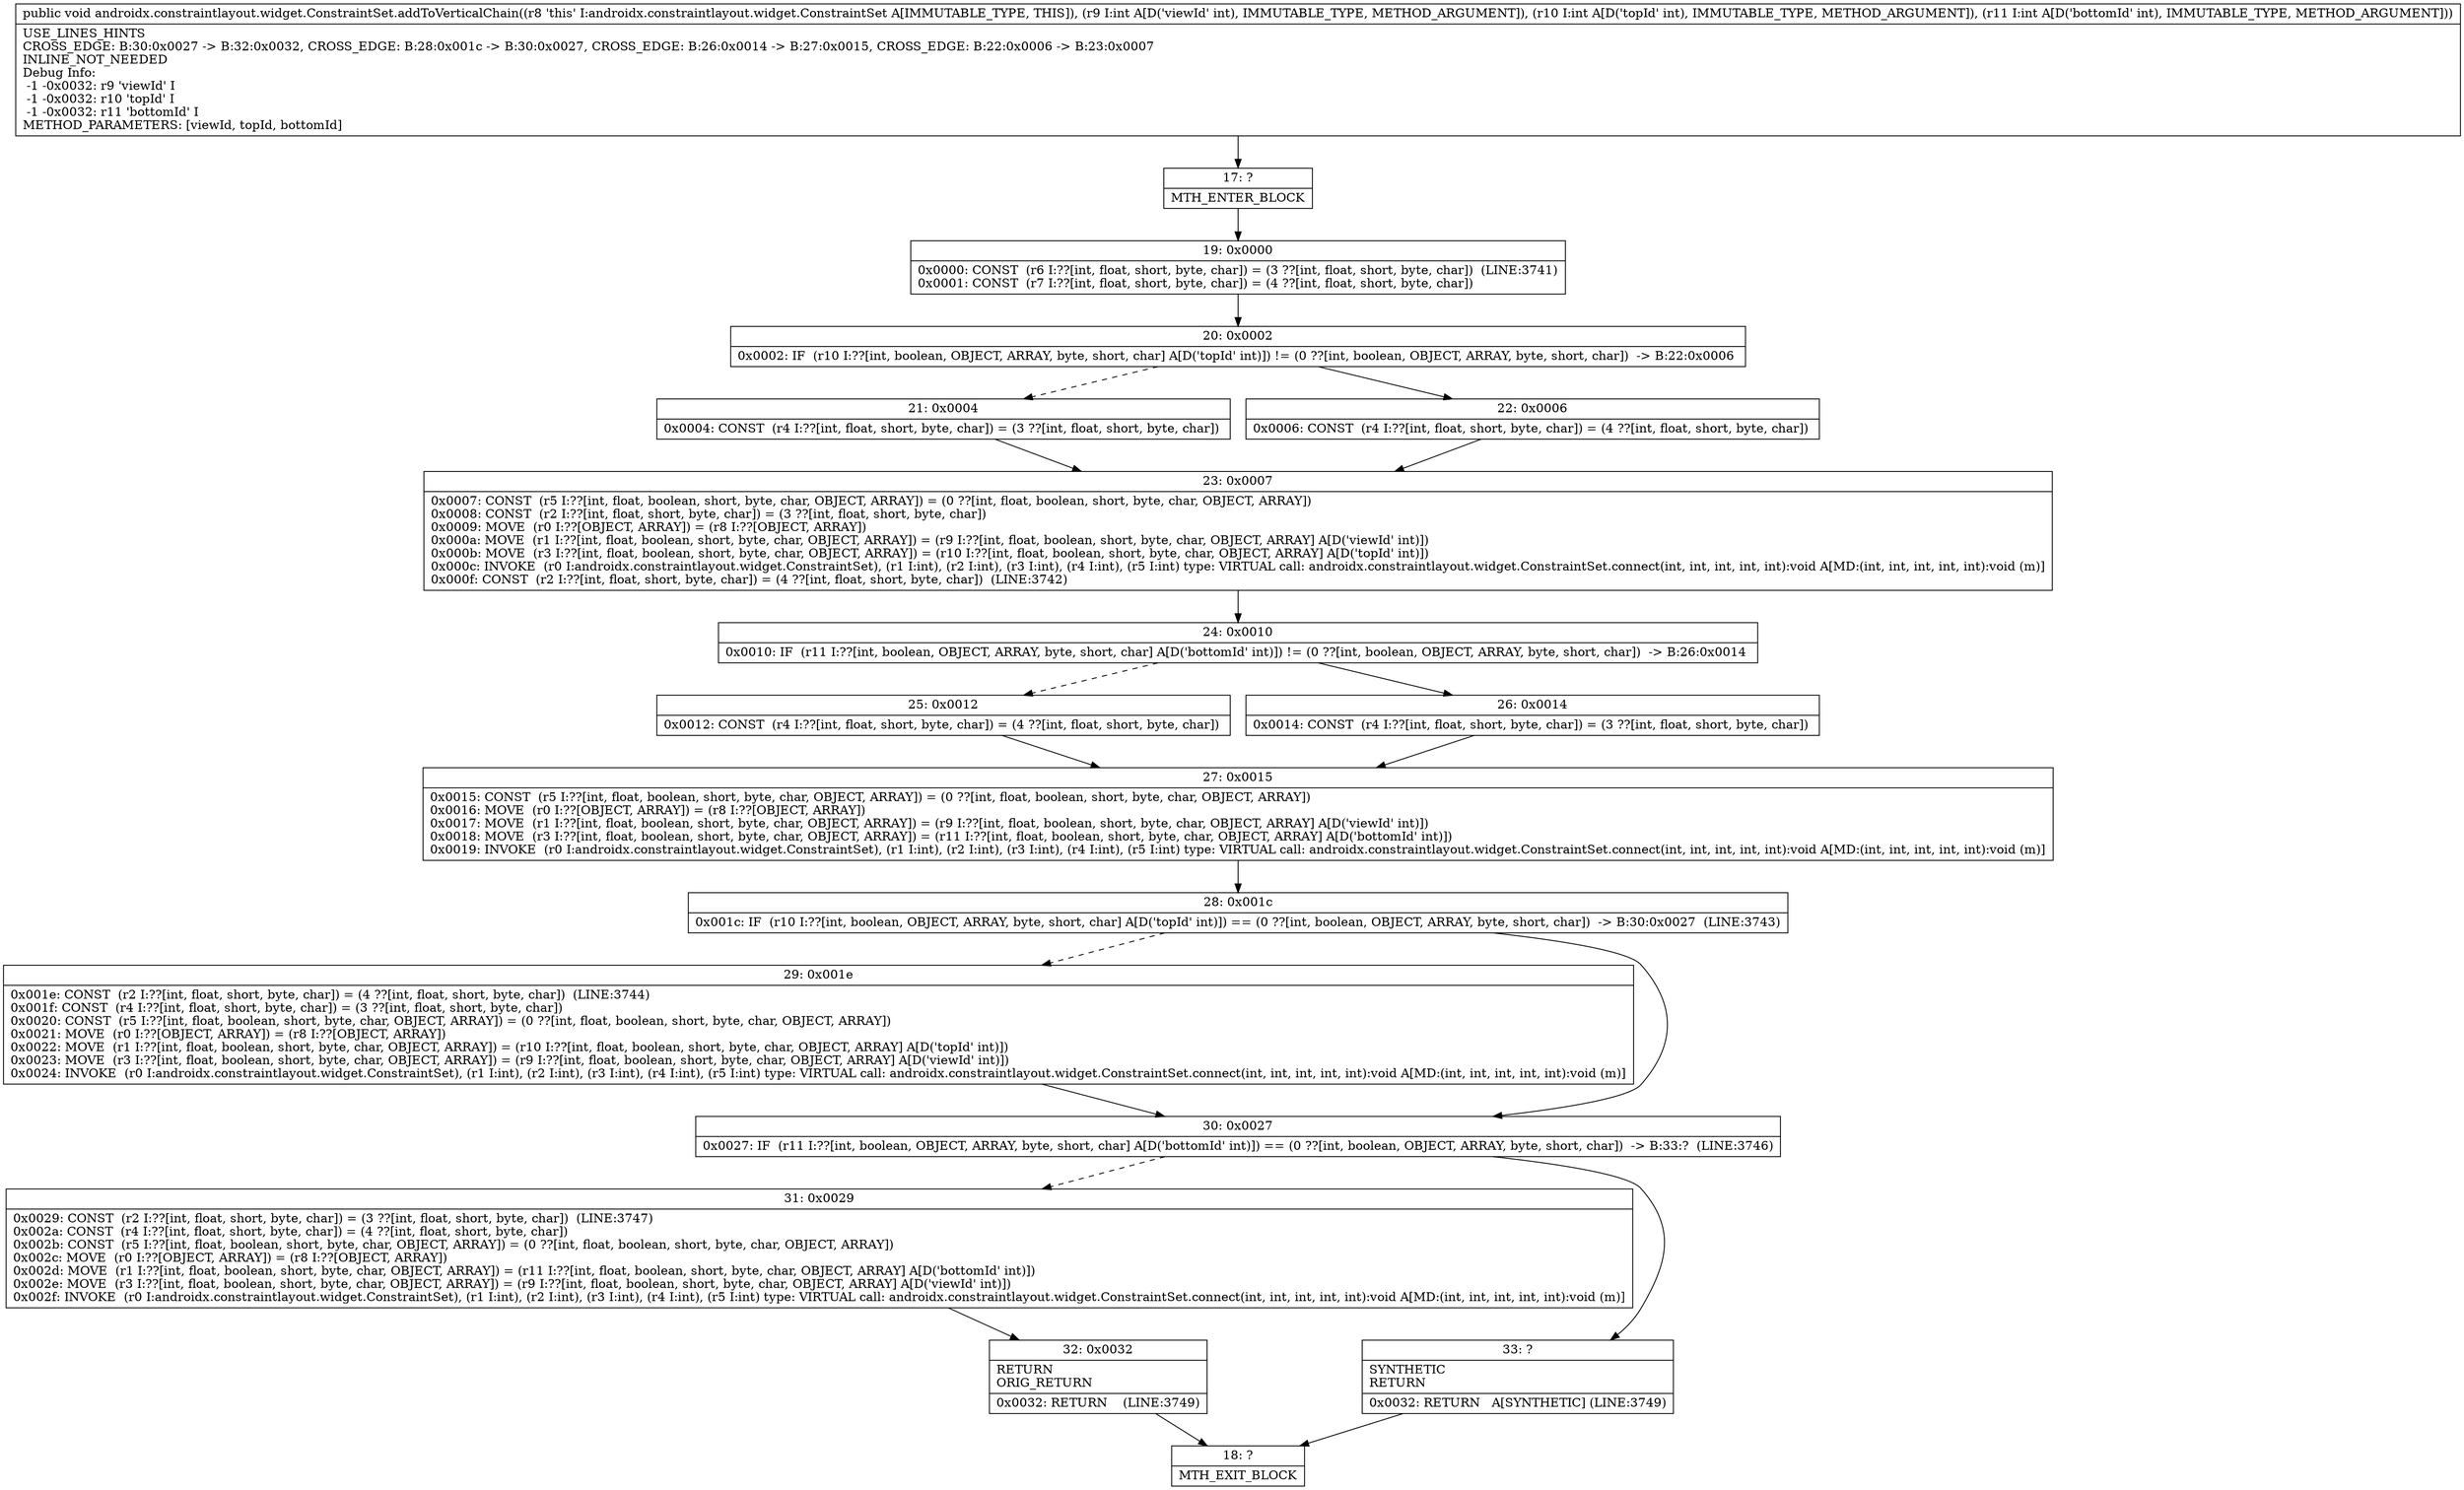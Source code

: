 digraph "CFG forandroidx.constraintlayout.widget.ConstraintSet.addToVerticalChain(III)V" {
Node_17 [shape=record,label="{17\:\ ?|MTH_ENTER_BLOCK\l}"];
Node_19 [shape=record,label="{19\:\ 0x0000|0x0000: CONST  (r6 I:??[int, float, short, byte, char]) = (3 ??[int, float, short, byte, char])  (LINE:3741)\l0x0001: CONST  (r7 I:??[int, float, short, byte, char]) = (4 ??[int, float, short, byte, char]) \l}"];
Node_20 [shape=record,label="{20\:\ 0x0002|0x0002: IF  (r10 I:??[int, boolean, OBJECT, ARRAY, byte, short, char] A[D('topId' int)]) != (0 ??[int, boolean, OBJECT, ARRAY, byte, short, char])  \-\> B:22:0x0006 \l}"];
Node_21 [shape=record,label="{21\:\ 0x0004|0x0004: CONST  (r4 I:??[int, float, short, byte, char]) = (3 ??[int, float, short, byte, char]) \l}"];
Node_23 [shape=record,label="{23\:\ 0x0007|0x0007: CONST  (r5 I:??[int, float, boolean, short, byte, char, OBJECT, ARRAY]) = (0 ??[int, float, boolean, short, byte, char, OBJECT, ARRAY]) \l0x0008: CONST  (r2 I:??[int, float, short, byte, char]) = (3 ??[int, float, short, byte, char]) \l0x0009: MOVE  (r0 I:??[OBJECT, ARRAY]) = (r8 I:??[OBJECT, ARRAY]) \l0x000a: MOVE  (r1 I:??[int, float, boolean, short, byte, char, OBJECT, ARRAY]) = (r9 I:??[int, float, boolean, short, byte, char, OBJECT, ARRAY] A[D('viewId' int)]) \l0x000b: MOVE  (r3 I:??[int, float, boolean, short, byte, char, OBJECT, ARRAY]) = (r10 I:??[int, float, boolean, short, byte, char, OBJECT, ARRAY] A[D('topId' int)]) \l0x000c: INVOKE  (r0 I:androidx.constraintlayout.widget.ConstraintSet), (r1 I:int), (r2 I:int), (r3 I:int), (r4 I:int), (r5 I:int) type: VIRTUAL call: androidx.constraintlayout.widget.ConstraintSet.connect(int, int, int, int, int):void A[MD:(int, int, int, int, int):void (m)]\l0x000f: CONST  (r2 I:??[int, float, short, byte, char]) = (4 ??[int, float, short, byte, char])  (LINE:3742)\l}"];
Node_24 [shape=record,label="{24\:\ 0x0010|0x0010: IF  (r11 I:??[int, boolean, OBJECT, ARRAY, byte, short, char] A[D('bottomId' int)]) != (0 ??[int, boolean, OBJECT, ARRAY, byte, short, char])  \-\> B:26:0x0014 \l}"];
Node_25 [shape=record,label="{25\:\ 0x0012|0x0012: CONST  (r4 I:??[int, float, short, byte, char]) = (4 ??[int, float, short, byte, char]) \l}"];
Node_27 [shape=record,label="{27\:\ 0x0015|0x0015: CONST  (r5 I:??[int, float, boolean, short, byte, char, OBJECT, ARRAY]) = (0 ??[int, float, boolean, short, byte, char, OBJECT, ARRAY]) \l0x0016: MOVE  (r0 I:??[OBJECT, ARRAY]) = (r8 I:??[OBJECT, ARRAY]) \l0x0017: MOVE  (r1 I:??[int, float, boolean, short, byte, char, OBJECT, ARRAY]) = (r9 I:??[int, float, boolean, short, byte, char, OBJECT, ARRAY] A[D('viewId' int)]) \l0x0018: MOVE  (r3 I:??[int, float, boolean, short, byte, char, OBJECT, ARRAY]) = (r11 I:??[int, float, boolean, short, byte, char, OBJECT, ARRAY] A[D('bottomId' int)]) \l0x0019: INVOKE  (r0 I:androidx.constraintlayout.widget.ConstraintSet), (r1 I:int), (r2 I:int), (r3 I:int), (r4 I:int), (r5 I:int) type: VIRTUAL call: androidx.constraintlayout.widget.ConstraintSet.connect(int, int, int, int, int):void A[MD:(int, int, int, int, int):void (m)]\l}"];
Node_28 [shape=record,label="{28\:\ 0x001c|0x001c: IF  (r10 I:??[int, boolean, OBJECT, ARRAY, byte, short, char] A[D('topId' int)]) == (0 ??[int, boolean, OBJECT, ARRAY, byte, short, char])  \-\> B:30:0x0027  (LINE:3743)\l}"];
Node_29 [shape=record,label="{29\:\ 0x001e|0x001e: CONST  (r2 I:??[int, float, short, byte, char]) = (4 ??[int, float, short, byte, char])  (LINE:3744)\l0x001f: CONST  (r4 I:??[int, float, short, byte, char]) = (3 ??[int, float, short, byte, char]) \l0x0020: CONST  (r5 I:??[int, float, boolean, short, byte, char, OBJECT, ARRAY]) = (0 ??[int, float, boolean, short, byte, char, OBJECT, ARRAY]) \l0x0021: MOVE  (r0 I:??[OBJECT, ARRAY]) = (r8 I:??[OBJECT, ARRAY]) \l0x0022: MOVE  (r1 I:??[int, float, boolean, short, byte, char, OBJECT, ARRAY]) = (r10 I:??[int, float, boolean, short, byte, char, OBJECT, ARRAY] A[D('topId' int)]) \l0x0023: MOVE  (r3 I:??[int, float, boolean, short, byte, char, OBJECT, ARRAY]) = (r9 I:??[int, float, boolean, short, byte, char, OBJECT, ARRAY] A[D('viewId' int)]) \l0x0024: INVOKE  (r0 I:androidx.constraintlayout.widget.ConstraintSet), (r1 I:int), (r2 I:int), (r3 I:int), (r4 I:int), (r5 I:int) type: VIRTUAL call: androidx.constraintlayout.widget.ConstraintSet.connect(int, int, int, int, int):void A[MD:(int, int, int, int, int):void (m)]\l}"];
Node_30 [shape=record,label="{30\:\ 0x0027|0x0027: IF  (r11 I:??[int, boolean, OBJECT, ARRAY, byte, short, char] A[D('bottomId' int)]) == (0 ??[int, boolean, OBJECT, ARRAY, byte, short, char])  \-\> B:33:?  (LINE:3746)\l}"];
Node_31 [shape=record,label="{31\:\ 0x0029|0x0029: CONST  (r2 I:??[int, float, short, byte, char]) = (3 ??[int, float, short, byte, char])  (LINE:3747)\l0x002a: CONST  (r4 I:??[int, float, short, byte, char]) = (4 ??[int, float, short, byte, char]) \l0x002b: CONST  (r5 I:??[int, float, boolean, short, byte, char, OBJECT, ARRAY]) = (0 ??[int, float, boolean, short, byte, char, OBJECT, ARRAY]) \l0x002c: MOVE  (r0 I:??[OBJECT, ARRAY]) = (r8 I:??[OBJECT, ARRAY]) \l0x002d: MOVE  (r1 I:??[int, float, boolean, short, byte, char, OBJECT, ARRAY]) = (r11 I:??[int, float, boolean, short, byte, char, OBJECT, ARRAY] A[D('bottomId' int)]) \l0x002e: MOVE  (r3 I:??[int, float, boolean, short, byte, char, OBJECT, ARRAY]) = (r9 I:??[int, float, boolean, short, byte, char, OBJECT, ARRAY] A[D('viewId' int)]) \l0x002f: INVOKE  (r0 I:androidx.constraintlayout.widget.ConstraintSet), (r1 I:int), (r2 I:int), (r3 I:int), (r4 I:int), (r5 I:int) type: VIRTUAL call: androidx.constraintlayout.widget.ConstraintSet.connect(int, int, int, int, int):void A[MD:(int, int, int, int, int):void (m)]\l}"];
Node_32 [shape=record,label="{32\:\ 0x0032|RETURN\lORIG_RETURN\l|0x0032: RETURN    (LINE:3749)\l}"];
Node_18 [shape=record,label="{18\:\ ?|MTH_EXIT_BLOCK\l}"];
Node_33 [shape=record,label="{33\:\ ?|SYNTHETIC\lRETURN\l|0x0032: RETURN   A[SYNTHETIC] (LINE:3749)\l}"];
Node_26 [shape=record,label="{26\:\ 0x0014|0x0014: CONST  (r4 I:??[int, float, short, byte, char]) = (3 ??[int, float, short, byte, char]) \l}"];
Node_22 [shape=record,label="{22\:\ 0x0006|0x0006: CONST  (r4 I:??[int, float, short, byte, char]) = (4 ??[int, float, short, byte, char]) \l}"];
MethodNode[shape=record,label="{public void androidx.constraintlayout.widget.ConstraintSet.addToVerticalChain((r8 'this' I:androidx.constraintlayout.widget.ConstraintSet A[IMMUTABLE_TYPE, THIS]), (r9 I:int A[D('viewId' int), IMMUTABLE_TYPE, METHOD_ARGUMENT]), (r10 I:int A[D('topId' int), IMMUTABLE_TYPE, METHOD_ARGUMENT]), (r11 I:int A[D('bottomId' int), IMMUTABLE_TYPE, METHOD_ARGUMENT]))  | USE_LINES_HINTS\lCROSS_EDGE: B:30:0x0027 \-\> B:32:0x0032, CROSS_EDGE: B:28:0x001c \-\> B:30:0x0027, CROSS_EDGE: B:26:0x0014 \-\> B:27:0x0015, CROSS_EDGE: B:22:0x0006 \-\> B:23:0x0007\lINLINE_NOT_NEEDED\lDebug Info:\l  \-1 \-0x0032: r9 'viewId' I\l  \-1 \-0x0032: r10 'topId' I\l  \-1 \-0x0032: r11 'bottomId' I\lMETHOD_PARAMETERS: [viewId, topId, bottomId]\l}"];
MethodNode -> Node_17;Node_17 -> Node_19;
Node_19 -> Node_20;
Node_20 -> Node_21[style=dashed];
Node_20 -> Node_22;
Node_21 -> Node_23;
Node_23 -> Node_24;
Node_24 -> Node_25[style=dashed];
Node_24 -> Node_26;
Node_25 -> Node_27;
Node_27 -> Node_28;
Node_28 -> Node_29[style=dashed];
Node_28 -> Node_30;
Node_29 -> Node_30;
Node_30 -> Node_31[style=dashed];
Node_30 -> Node_33;
Node_31 -> Node_32;
Node_32 -> Node_18;
Node_33 -> Node_18;
Node_26 -> Node_27;
Node_22 -> Node_23;
}

